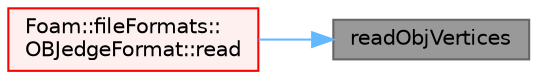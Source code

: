 digraph "readObjVertices"
{
 // LATEX_PDF_SIZE
  bgcolor="transparent";
  edge [fontname=Helvetica,fontsize=10,labelfontname=Helvetica,labelfontsize=10];
  node [fontname=Helvetica,fontsize=10,shape=box,height=0.2,width=0.4];
  rankdir="RL";
  Node1 [id="Node000001",label="readObjVertices",height=0.2,width=0.4,color="gray40", fillcolor="grey60", style="filled", fontcolor="black",tooltip=" "];
  Node1 -> Node2 [id="edge1_Node000001_Node000002",dir="back",color="steelblue1",style="solid",tooltip=" "];
  Node2 [id="Node000002",label="Foam::fileFormats::\lOBJedgeFormat::read",height=0.2,width=0.4,color="red", fillcolor="#FFF0F0", style="filled",URL="$classFoam_1_1fileFormats_1_1OBJedgeFormat.html#a5c2144d3bad2aab0a52a4987754abd92",tooltip=" "];
}
